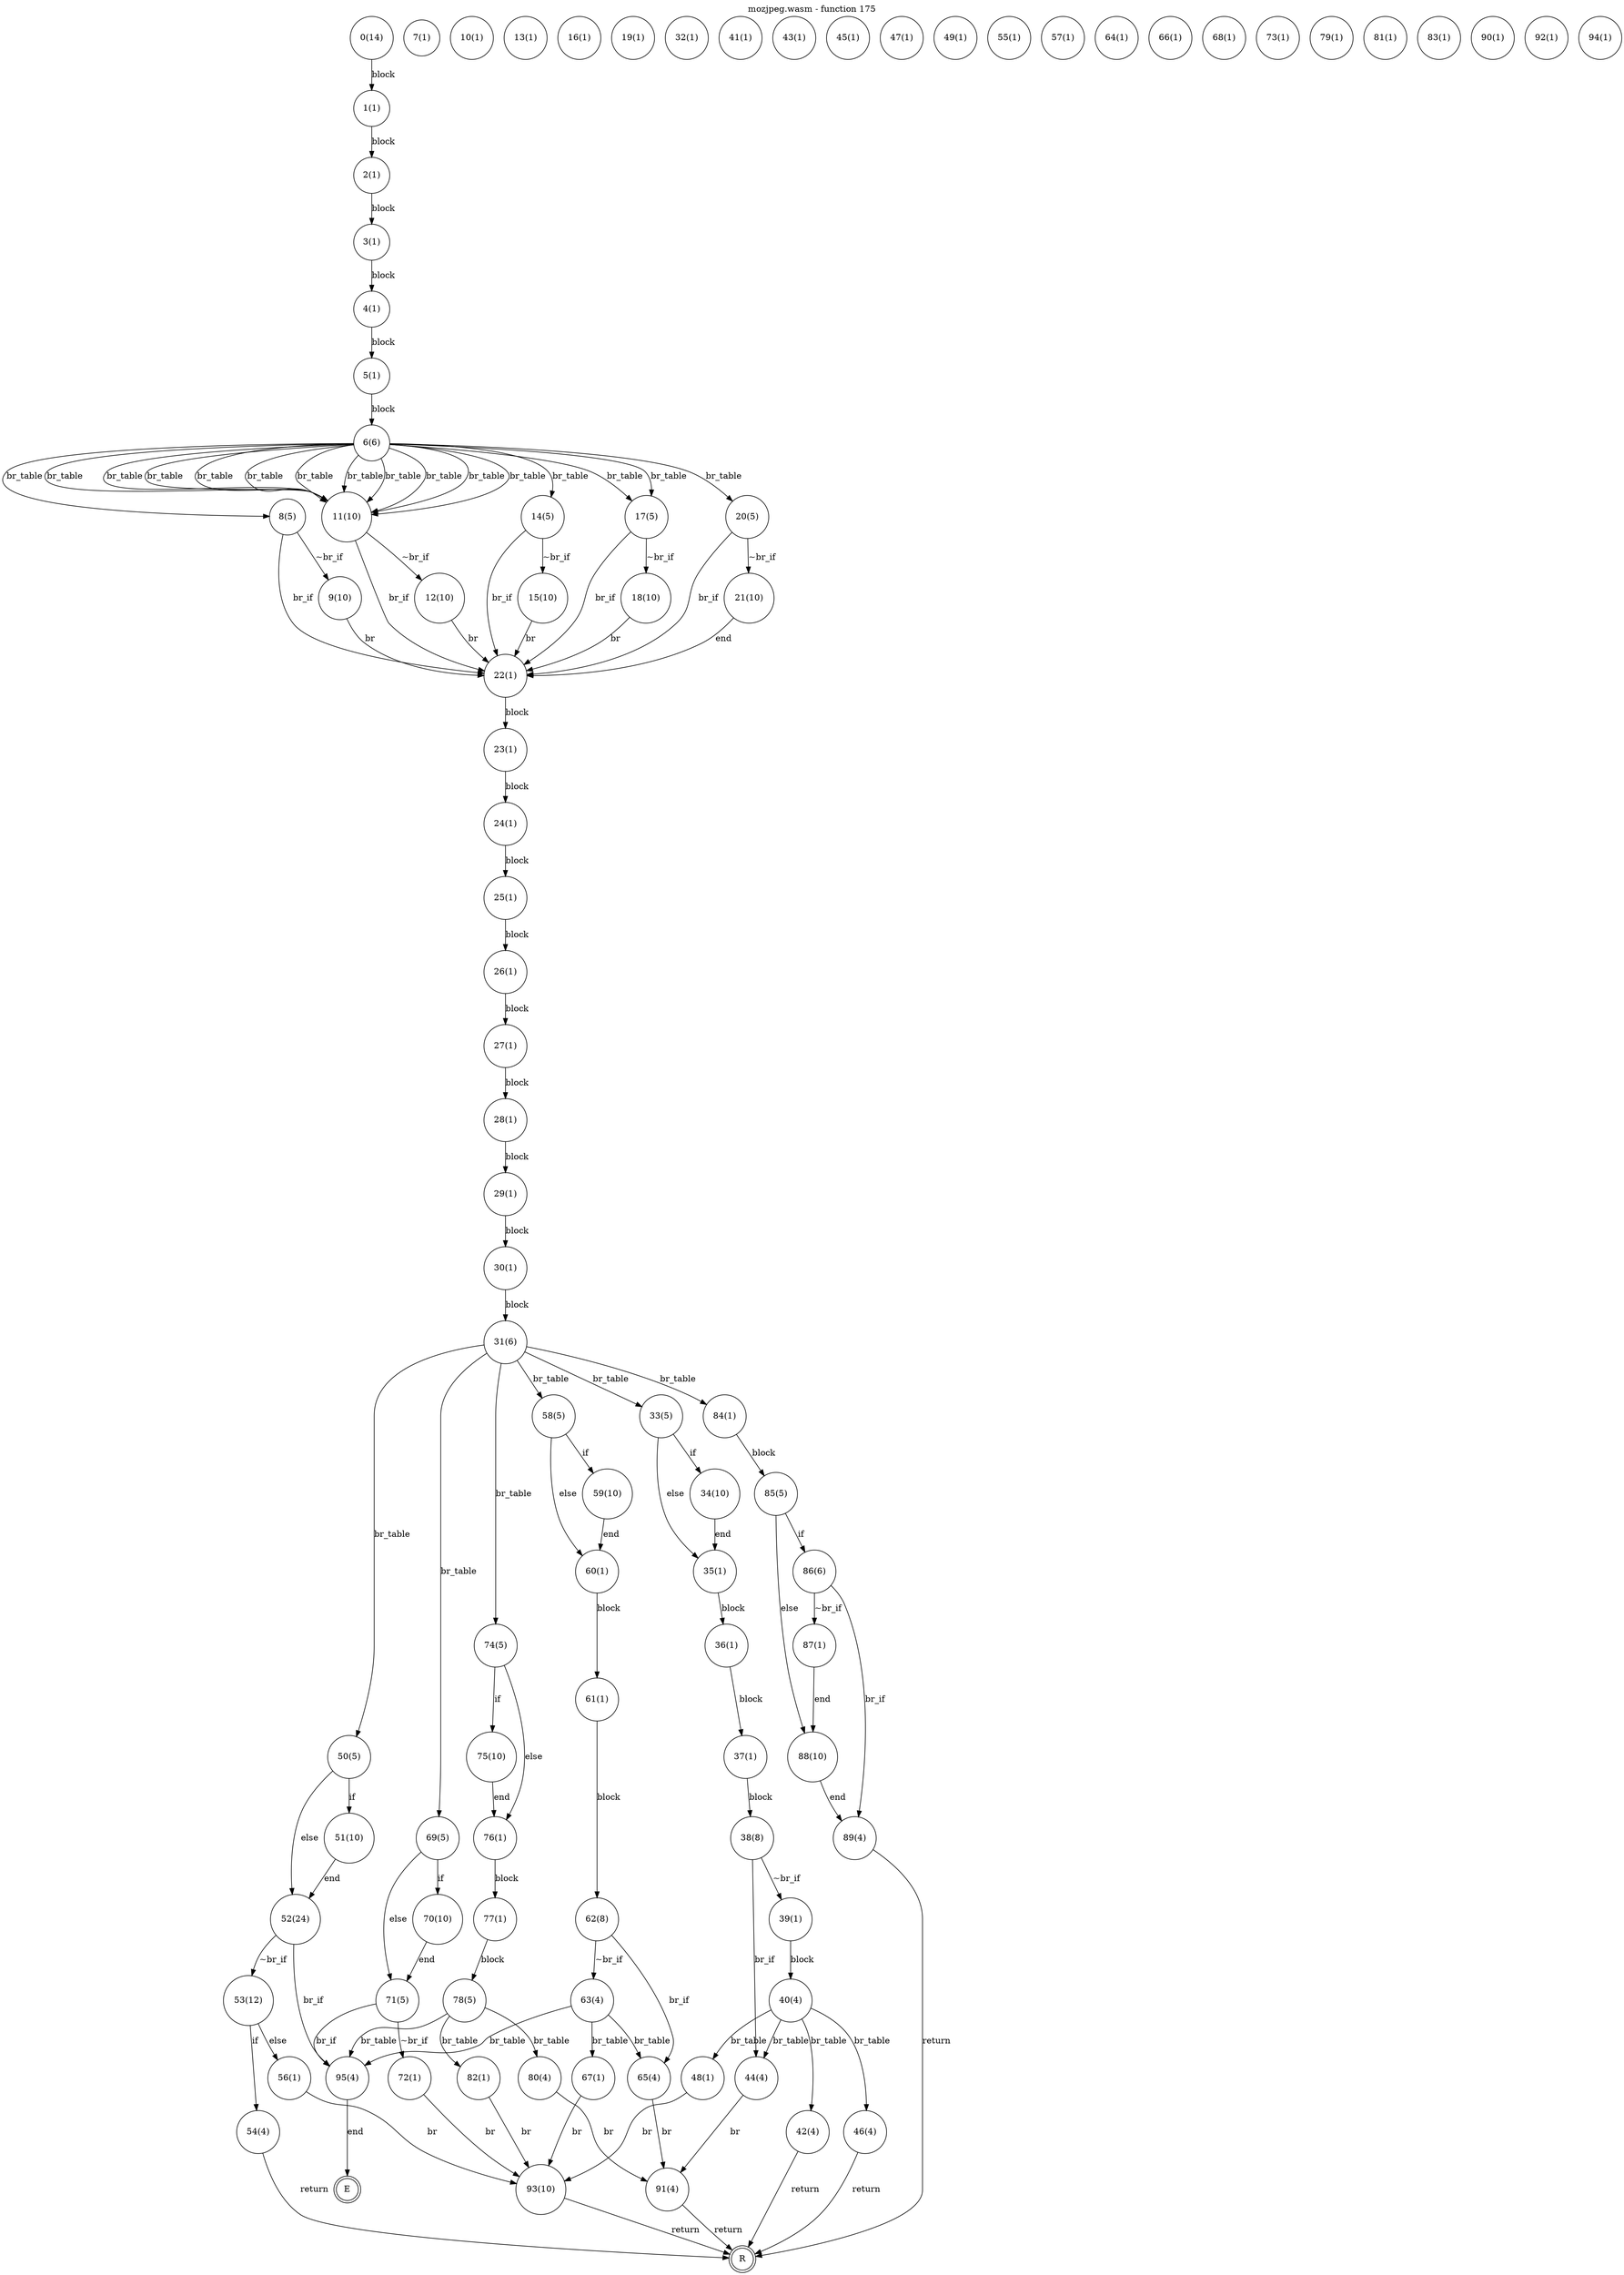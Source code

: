 digraph finite_state_machine {
    label = "mozjpeg.wasm - function 175"
    labelloc =  t
    labelfontsize = 16
    labelfontcolor = black
    labelfontname = "Helvetica"
    node [shape = doublecircle]; E R ;
node [shape=circle, fontcolor=black, style="", label="0(14)"]0
node [shape=circle, fontcolor=black, style="", label="1(1)"]1
node [shape=circle, fontcolor=black, style="", label="2(1)"]2
node [shape=circle, fontcolor=black, style="", label="3(1)"]3
node [shape=circle, fontcolor=black, style="", label="4(1)"]4
node [shape=circle, fontcolor=black, style="", label="5(1)"]5
node [shape=circle, fontcolor=black, style="", label="6(6)"]6
node [shape=circle, fontcolor=black, style="", label="7(1)"]7
node [shape=circle, fontcolor=black, style="", label="8(5)"]8
node [shape=circle, fontcolor=black, style="", label="9(10)"]9
node [shape=circle, fontcolor=black, style="", label="10(1)"]10
node [shape=circle, fontcolor=black, style="", label="11(10)"]11
node [shape=circle, fontcolor=black, style="", label="12(10)"]12
node [shape=circle, fontcolor=black, style="", label="13(1)"]13
node [shape=circle, fontcolor=black, style="", label="14(5)"]14
node [shape=circle, fontcolor=black, style="", label="15(10)"]15
node [shape=circle, fontcolor=black, style="", label="16(1)"]16
node [shape=circle, fontcolor=black, style="", label="17(5)"]17
node [shape=circle, fontcolor=black, style="", label="18(10)"]18
node [shape=circle, fontcolor=black, style="", label="19(1)"]19
node [shape=circle, fontcolor=black, style="", label="20(5)"]20
node [shape=circle, fontcolor=black, style="", label="21(10)"]21
node [shape=circle, fontcolor=black, style="", label="22(1)"]22
node [shape=circle, fontcolor=black, style="", label="23(1)"]23
node [shape=circle, fontcolor=black, style="", label="24(1)"]24
node [shape=circle, fontcolor=black, style="", label="25(1)"]25
node [shape=circle, fontcolor=black, style="", label="26(1)"]26
node [shape=circle, fontcolor=black, style="", label="27(1)"]27
node [shape=circle, fontcolor=black, style="", label="28(1)"]28
node [shape=circle, fontcolor=black, style="", label="29(1)"]29
node [shape=circle, fontcolor=black, style="", label="30(1)"]30
node [shape=circle, fontcolor=black, style="", label="31(6)"]31
node [shape=circle, fontcolor=black, style="", label="32(1)"]32
node [shape=circle, fontcolor=black, style="", label="33(5)"]33
node [shape=circle, fontcolor=black, style="", label="34(10)"]34
node [shape=circle, fontcolor=black, style="", label="35(1)"]35
node [shape=circle, fontcolor=black, style="", label="36(1)"]36
node [shape=circle, fontcolor=black, style="", label="37(1)"]37
node [shape=circle, fontcolor=black, style="", label="38(8)"]38
node [shape=circle, fontcolor=black, style="", label="39(1)"]39
node [shape=circle, fontcolor=black, style="", label="40(4)"]40
node [shape=circle, fontcolor=black, style="", label="41(1)"]41
node [shape=circle, fontcolor=black, style="", label="42(4)"]42
node [shape=circle, fontcolor=black, style="", label="43(1)"]43
node [shape=circle, fontcolor=black, style="", label="44(4)"]44
node [shape=circle, fontcolor=black, style="", label="45(1)"]45
node [shape=circle, fontcolor=black, style="", label="46(4)"]46
node [shape=circle, fontcolor=black, style="", label="47(1)"]47
node [shape=circle, fontcolor=black, style="", label="48(1)"]48
node [shape=circle, fontcolor=black, style="", label="49(1)"]49
node [shape=circle, fontcolor=black, style="", label="50(5)"]50
node [shape=circle, fontcolor=black, style="", label="51(10)"]51
node [shape=circle, fontcolor=black, style="", label="52(24)"]52
node [shape=circle, fontcolor=black, style="", label="53(12)"]53
node [shape=circle, fontcolor=black, style="", label="54(4)"]54
node [shape=circle, fontcolor=black, style="", label="55(1)"]55
node [shape=circle, fontcolor=black, style="", label="56(1)"]56
node [shape=circle, fontcolor=black, style="", label="57(1)"]57
node [shape=circle, fontcolor=black, style="", label="58(5)"]58
node [shape=circle, fontcolor=black, style="", label="59(10)"]59
node [shape=circle, fontcolor=black, style="", label="60(1)"]60
node [shape=circle, fontcolor=black, style="", label="61(1)"]61
node [shape=circle, fontcolor=black, style="", label="62(8)"]62
node [shape=circle, fontcolor=black, style="", label="63(4)"]63
node [shape=circle, fontcolor=black, style="", label="64(1)"]64
node [shape=circle, fontcolor=black, style="", label="65(4)"]65
node [shape=circle, fontcolor=black, style="", label="66(1)"]66
node [shape=circle, fontcolor=black, style="", label="67(1)"]67
node [shape=circle, fontcolor=black, style="", label="68(1)"]68
node [shape=circle, fontcolor=black, style="", label="69(5)"]69
node [shape=circle, fontcolor=black, style="", label="70(10)"]70
node [shape=circle, fontcolor=black, style="", label="71(5)"]71
node [shape=circle, fontcolor=black, style="", label="72(1)"]72
node [shape=circle, fontcolor=black, style="", label="73(1)"]73
node [shape=circle, fontcolor=black, style="", label="74(5)"]74
node [shape=circle, fontcolor=black, style="", label="75(10)"]75
node [shape=circle, fontcolor=black, style="", label="76(1)"]76
node [shape=circle, fontcolor=black, style="", label="77(1)"]77
node [shape=circle, fontcolor=black, style="", label="78(5)"]78
node [shape=circle, fontcolor=black, style="", label="79(1)"]79
node [shape=circle, fontcolor=black, style="", label="80(4)"]80
node [shape=circle, fontcolor=black, style="", label="81(1)"]81
node [shape=circle, fontcolor=black, style="", label="82(1)"]82
node [shape=circle, fontcolor=black, style="", label="83(1)"]83
node [shape=circle, fontcolor=black, style="", label="84(1)"]84
node [shape=circle, fontcolor=black, style="", label="85(5)"]85
node [shape=circle, fontcolor=black, style="", label="86(6)"]86
node [shape=circle, fontcolor=black, style="", label="87(1)"]87
node [shape=circle, fontcolor=black, style="", label="88(10)"]88
node [shape=circle, fontcolor=black, style="", label="89(4)"]89
node [shape=circle, fontcolor=black, style="", label="90(1)"]90
node [shape=circle, fontcolor=black, style="", label="91(4)"]91
node [shape=circle, fontcolor=black, style="", label="92(1)"]92
node [shape=circle, fontcolor=black, style="", label="93(10)"]93
node [shape=circle, fontcolor=black, style="", label="94(1)"]94
node [shape=circle, fontcolor=black, style="", label="95(4)"]95
node [shape=circle, fontcolor=black, style="", label="E"]E
node [shape=circle, fontcolor=black, style="", label="R"]R
    0 -> 1[label="block"];
    1 -> 2[label="block"];
    2 -> 3[label="block"];
    3 -> 4[label="block"];
    4 -> 5[label="block"];
    5 -> 6[label="block"];
    6 -> 8[label="br_table"];
    6 -> 11[label="br_table"];
    6 -> 14[label="br_table"];
    6 -> 17[label="br_table"];
    6 -> 17[label="br_table"];
    6 -> 11[label="br_table"];
    6 -> 11[label="br_table"];
    6 -> 11[label="br_table"];
    6 -> 11[label="br_table"];
    6 -> 11[label="br_table"];
    6 -> 11[label="br_table"];
    6 -> 11[label="br_table"];
    6 -> 11[label="br_table"];
    6 -> 11[label="br_table"];
    6 -> 11[label="br_table"];
    6 -> 20[label="br_table"];
    8 -> 9[label="~br_if"];
    8 -> 22[label="br_if"];
    9 -> 22[label="br"];
    11 -> 12[label="~br_if"];
    11 -> 22[label="br_if"];
    12 -> 22[label="br"];
    14 -> 15[label="~br_if"];
    14 -> 22[label="br_if"];
    15 -> 22[label="br"];
    17 -> 18[label="~br_if"];
    17 -> 22[label="br_if"];
    18 -> 22[label="br"];
    20 -> 21[label="~br_if"];
    20 -> 22[label="br_if"];
    21 -> 22[label="end"];
    22 -> 23[label="block"];
    23 -> 24[label="block"];
    24 -> 25[label="block"];
    25 -> 26[label="block"];
    26 -> 27[label="block"];
    27 -> 28[label="block"];
    28 -> 29[label="block"];
    29 -> 30[label="block"];
    30 -> 31[label="block"];
    31 -> 33[label="br_table"];
    31 -> 50[label="br_table"];
    31 -> 58[label="br_table"];
    31 -> 69[label="br_table"];
    31 -> 74[label="br_table"];
    31 -> 84[label="br_table"];
    33 -> 34[label="if"];
    33 -> 35[label="else"];
    34 -> 35[label="end"];
    35 -> 36[label="block"];
    36 -> 37[label="block"];
    37 -> 38[label="block"];
    38 -> 39[label="~br_if"];
    38 -> 44[label="br_if"];
    39 -> 40[label="block"];
    40 -> 42[label="br_table"];
    40 -> 44[label="br_table"];
    40 -> 46[label="br_table"];
    40 -> 48[label="br_table"];
    42 -> R[label="return"];
    44 -> 91[label="br"];
    46 -> R[label="return"];
    48 -> 93[label="br"];
    50 -> 51[label="if"];
    50 -> 52[label="else"];
    51 -> 52[label="end"];
    52 -> 53[label="~br_if"];
    52 -> 95[label="br_if"];
    53 -> 54[label="if"];
    53 -> 56[label="else"];
    54 -> R[label="return"];
    56 -> 93[label="br"];
    58 -> 59[label="if"];
    58 -> 60[label="else"];
    59 -> 60[label="end"];
    60 -> 61[label="block"];
    61 -> 62[label="block"];
    62 -> 63[label="~br_if"];
    62 -> 65[label="br_if"];
    63 -> 65[label="br_table"];
    63 -> 95[label="br_table"];
    63 -> 67[label="br_table"];
    65 -> 91[label="br"];
    67 -> 93[label="br"];
    69 -> 70[label="if"];
    69 -> 71[label="else"];
    70 -> 71[label="end"];
    71 -> 72[label="~br_if"];
    71 -> 95[label="br_if"];
    72 -> 93[label="br"];
    74 -> 75[label="if"];
    74 -> 76[label="else"];
    75 -> 76[label="end"];
    76 -> 77[label="block"];
    77 -> 78[label="block"];
    78 -> 80[label="br_table"];
    78 -> 95[label="br_table"];
    78 -> 82[label="br_table"];
    80 -> 91[label="br"];
    82 -> 93[label="br"];
    84 -> 85[label="block"];
    85 -> 86[label="if"];
    85 -> 88[label="else"];
    86 -> 87[label="~br_if"];
    86 -> 89[label="br_if"];
    87 -> 88[label="end"];
    88 -> 89[label="end"];
    89 -> R[label="return"];
    91 -> R[label="return"];
    93 -> R[label="return"];
    95 -> E[label="end"];
}

